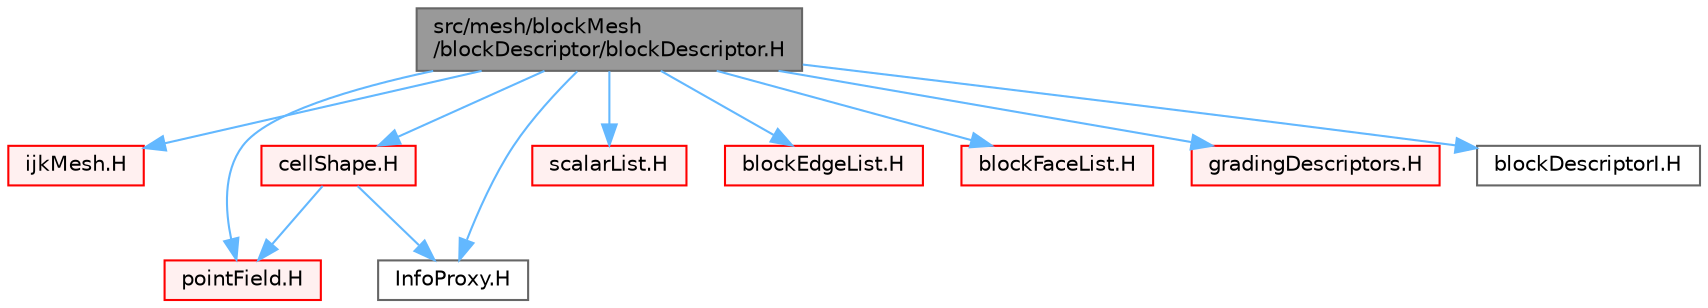 digraph "src/mesh/blockMesh/blockDescriptor/blockDescriptor.H"
{
 // LATEX_PDF_SIZE
  bgcolor="transparent";
  edge [fontname=Helvetica,fontsize=10,labelfontname=Helvetica,labelfontsize=10];
  node [fontname=Helvetica,fontsize=10,shape=box,height=0.2,width=0.4];
  Node1 [id="Node000001",label="src/mesh/blockMesh\l/blockDescriptor/blockDescriptor.H",height=0.2,width=0.4,color="gray40", fillcolor="grey60", style="filled", fontcolor="black",tooltip=" "];
  Node1 -> Node2 [id="edge1_Node000001_Node000002",color="steelblue1",style="solid",tooltip=" "];
  Node2 [id="Node000002",label="ijkMesh.H",height=0.2,width=0.4,color="red", fillcolor="#FFF0F0", style="filled",URL="$ijkMesh_8H.html",tooltip=" "];
  Node1 -> Node84 [id="edge2_Node000001_Node000084",color="steelblue1",style="solid",tooltip=" "];
  Node84 [id="Node000084",label="cellShape.H",height=0.2,width=0.4,color="red", fillcolor="#FFF0F0", style="filled",URL="$cellShape_8H.html",tooltip=" "];
  Node84 -> Node85 [id="edge3_Node000084_Node000085",color="steelblue1",style="solid",tooltip=" "];
  Node85 [id="Node000085",label="pointField.H",height=0.2,width=0.4,color="red", fillcolor="#FFF0F0", style="filled",URL="$pointField_8H.html",tooltip=" "];
  Node84 -> Node57 [id="edge4_Node000084_Node000057",color="steelblue1",style="solid",tooltip=" "];
  Node57 [id="Node000057",label="InfoProxy.H",height=0.2,width=0.4,color="grey40", fillcolor="white", style="filled",URL="$InfoProxy_8H.html",tooltip=" "];
  Node1 -> Node85 [id="edge5_Node000001_Node000085",color="steelblue1",style="solid",tooltip=" "];
  Node1 -> Node122 [id="edge6_Node000001_Node000122",color="steelblue1",style="solid",tooltip=" "];
  Node122 [id="Node000122",label="scalarList.H",height=0.2,width=0.4,color="red", fillcolor="#FFF0F0", style="filled",URL="$scalarList_8H.html",tooltip=" "];
  Node1 -> Node234 [id="edge7_Node000001_Node000234",color="steelblue1",style="solid",tooltip=" "];
  Node234 [id="Node000234",label="blockEdgeList.H",height=0.2,width=0.4,color="red", fillcolor="#FFF0F0", style="filled",URL="$blockEdgeList_8H.html",tooltip=" "];
  Node1 -> Node256 [id="edge8_Node000001_Node000256",color="steelblue1",style="solid",tooltip=" "];
  Node256 [id="Node000256",label="blockFaceList.H",height=0.2,width=0.4,color="red", fillcolor="#FFF0F0", style="filled",URL="$blockFaceList_8H.html",tooltip=" "];
  Node1 -> Node259 [id="edge9_Node000001_Node000259",color="steelblue1",style="solid",tooltip=" "];
  Node259 [id="Node000259",label="gradingDescriptors.H",height=0.2,width=0.4,color="red", fillcolor="#FFF0F0", style="filled",URL="$gradingDescriptors_8H.html",tooltip=" "];
  Node1 -> Node57 [id="edge10_Node000001_Node000057",color="steelblue1",style="solid",tooltip=" "];
  Node1 -> Node261 [id="edge11_Node000001_Node000261",color="steelblue1",style="solid",tooltip=" "];
  Node261 [id="Node000261",label="blockDescriptorI.H",height=0.2,width=0.4,color="grey40", fillcolor="white", style="filled",URL="$blockDescriptorI_8H.html",tooltip=" "];
}
